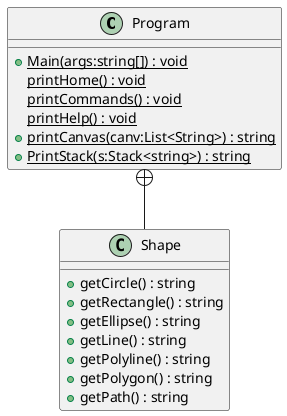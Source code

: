 @startuml
class Program {
    + {static} Main(args:string[]) : void
    {static} printHome() : void
    {static} printCommands() : void
    {static} printHelp() : void
    + {static} printCanvas(canv:List<String>) : string
    + {static} PrintStack(s:Stack<string>) : string
}
class Shape {
    + getCircle() : string
    + getRectangle() : string
    + getEllipse() : string
    + getLine() : string
    + getPolyline() : string
    + getPolygon() : string
    + getPath() : string
}
Program +-- Shape
@enduml
